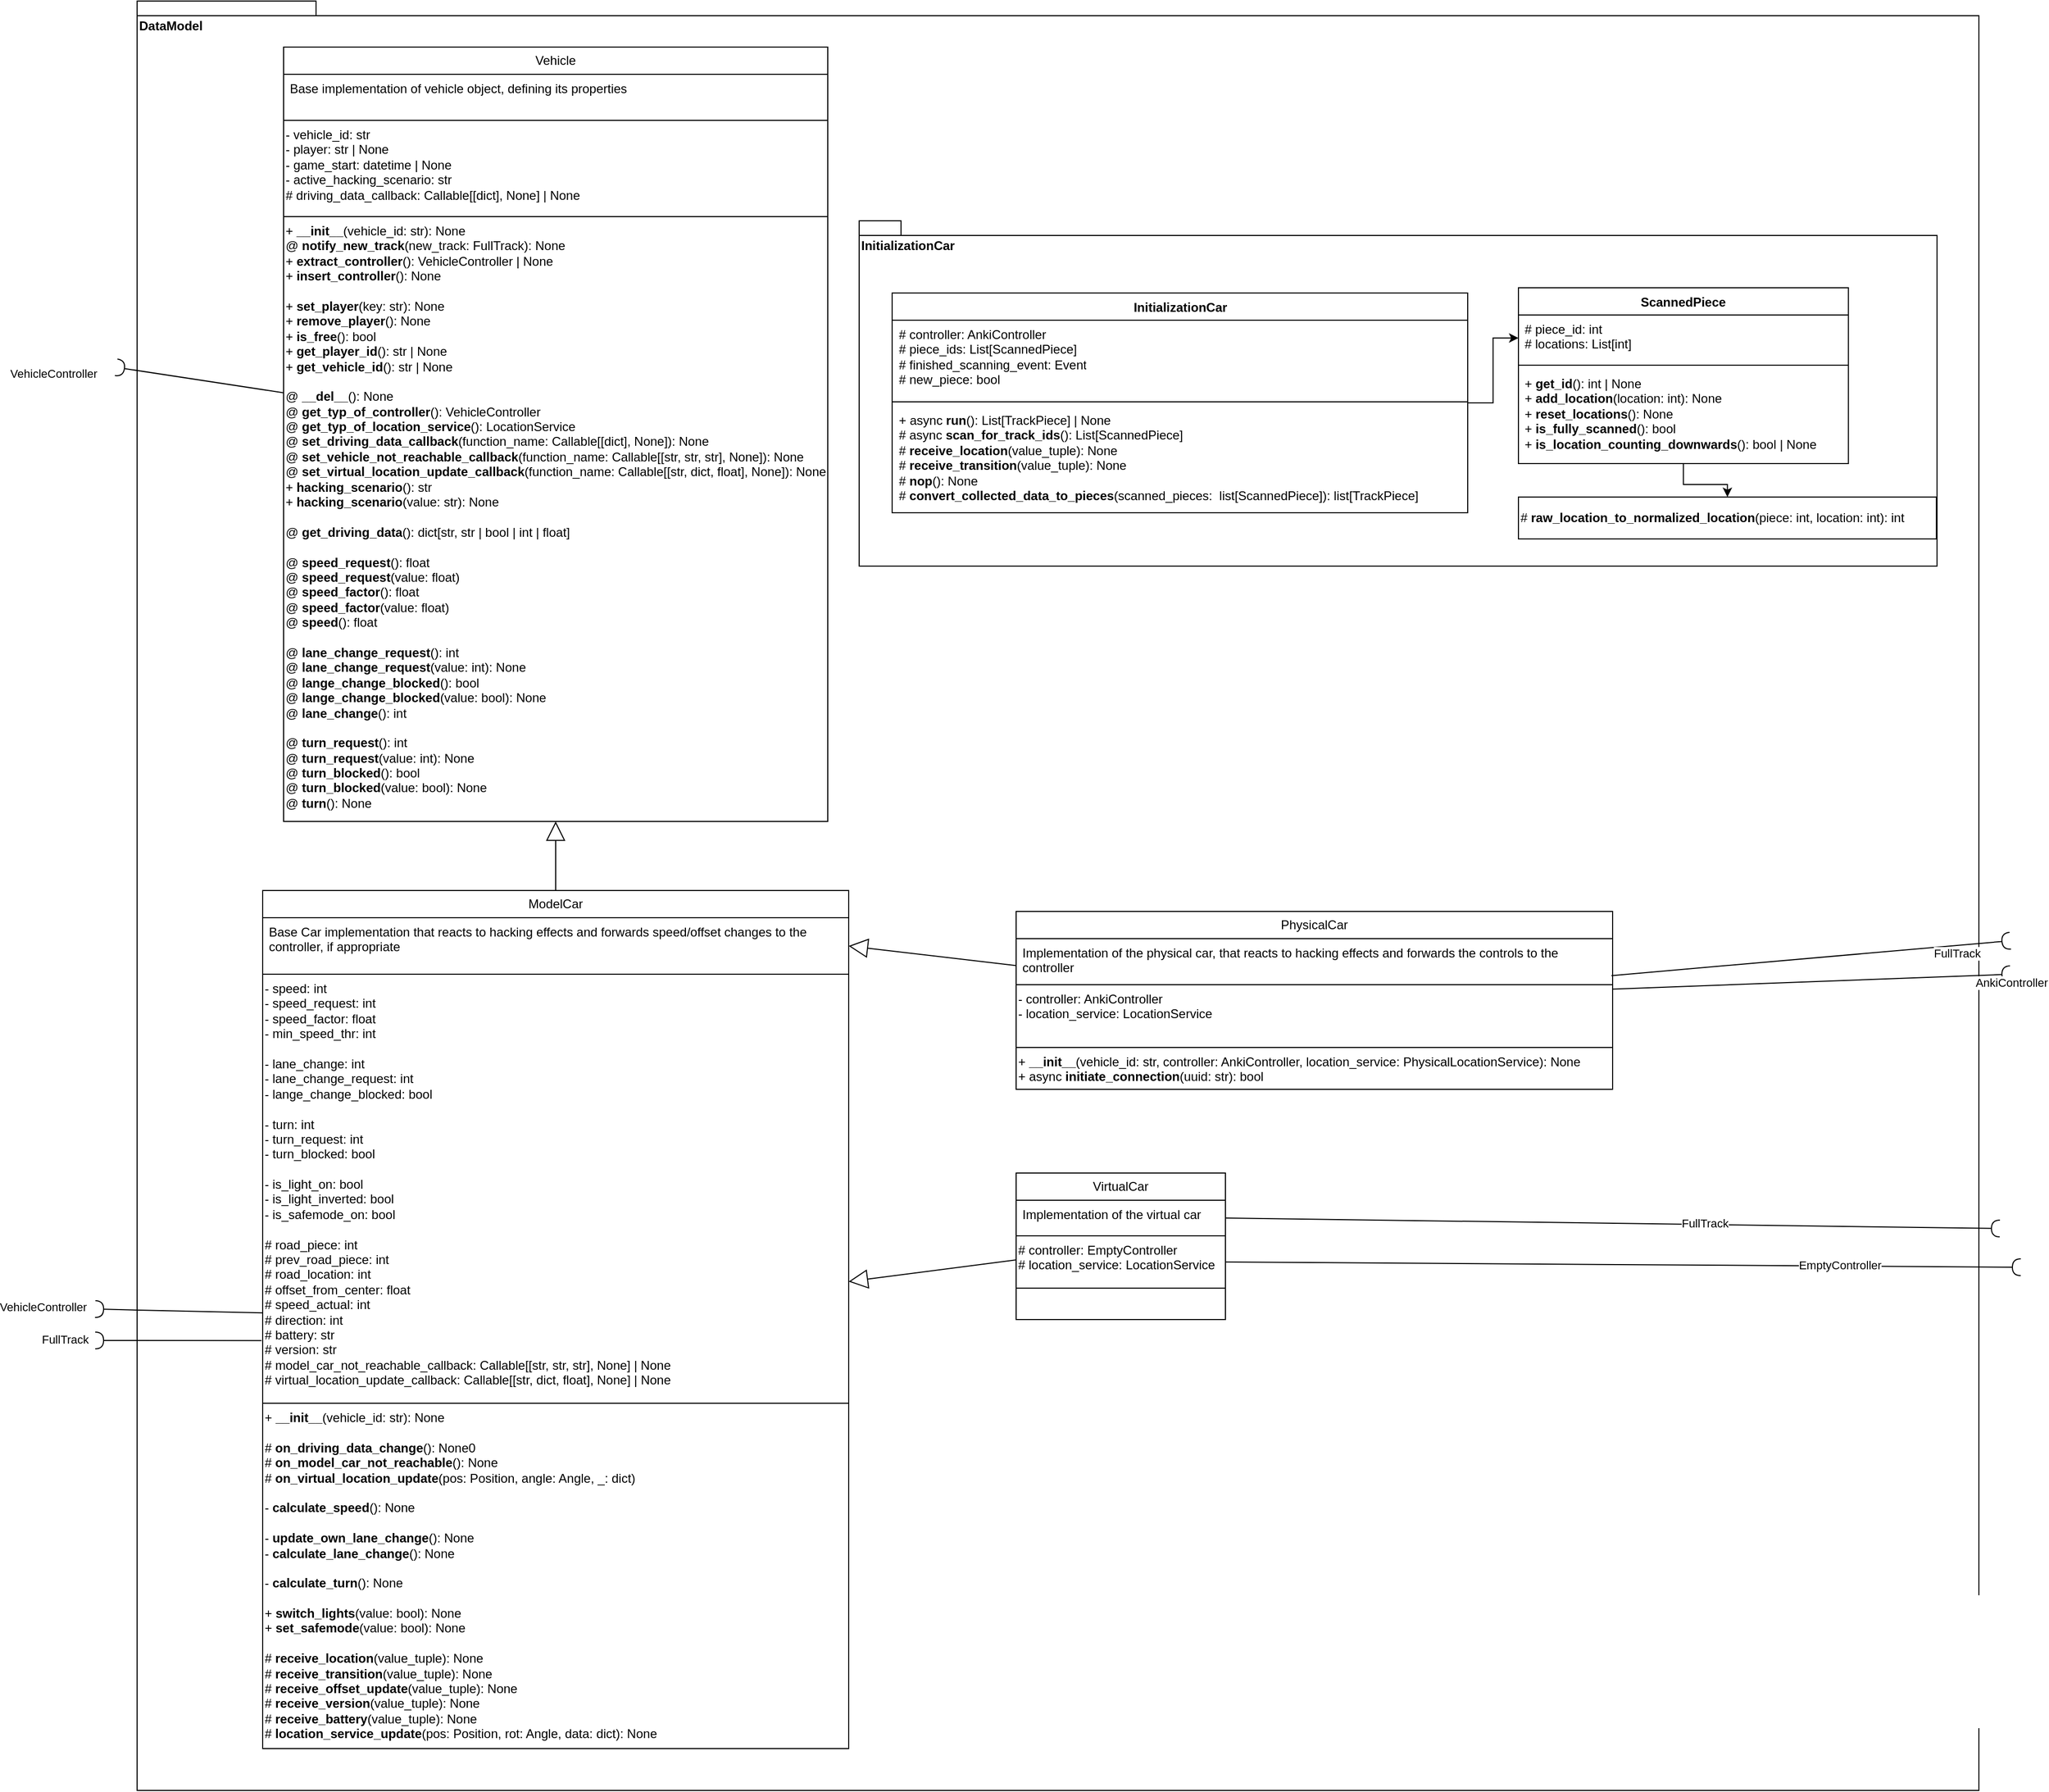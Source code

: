 <mxfile version="24.5.3" type="device">
  <diagram name="Seite-1" id="lv4e1EymGRjTfMo3LtVk">
    <mxGraphModel dx="8074" dy="3536" grid="1" gridSize="10" guides="1" tooltips="1" connect="1" arrows="1" fold="1" page="1" pageScale="1" pageWidth="1169" pageHeight="827" math="0" shadow="0">
      <root>
        <mxCell id="0" />
        <mxCell id="1" parent="0" />
        <mxCell id="RWERQ9epUvpY3rjrx78r-1" value="DataModel" style="shape=folder;fontStyle=1;spacingTop=10;tabWidth=40;tabHeight=14;tabPosition=left;html=1;whiteSpace=wrap;align=left;verticalAlign=top;" parent="1" vertex="1">
          <mxGeometry x="-1100" y="20" width="1760" height="1710" as="geometry" />
        </mxCell>
        <mxCell id="RWERQ9epUvpY3rjrx78r-2" value="ModelCar" style="swimlane;fontStyle=0;childLayout=stackLayout;horizontal=1;startSize=26;fillColor=none;horizontalStack=0;resizeParent=1;resizeParentMax=0;resizeLast=0;collapsible=1;marginBottom=0;whiteSpace=wrap;html=1;" parent="1" vertex="1">
          <mxGeometry x="-980" y="870" width="560" height="820" as="geometry" />
        </mxCell>
        <mxCell id="RWERQ9epUvpY3rjrx78r-3" value="&lt;div&gt;Base Car implementation that reacts to hacking effects and forwards speed/offset changes to&amp;nbsp;&lt;span style=&quot;background-color: initial;&quot;&gt;the controller, if appropriate&lt;/span&gt;&lt;/div&gt;" style="text;strokeColor=none;fillColor=none;align=left;verticalAlign=top;spacingLeft=4;spacingRight=4;overflow=hidden;rotatable=0;points=[[0,0.5],[1,0.5]];portConstraint=eastwest;whiteSpace=wrap;html=1;" parent="RWERQ9epUvpY3rjrx78r-2" vertex="1">
          <mxGeometry y="26" width="560" height="54" as="geometry" />
        </mxCell>
        <mxCell id="RWERQ9epUvpY3rjrx78r-4" value="&lt;div&gt;- speed: int&lt;/div&gt;&lt;div&gt;- speed_request: int&lt;/div&gt;&lt;div&gt;- speed_factor: float&lt;/div&gt;&lt;div&gt;- min_speed_thr: int&lt;/div&gt;&lt;div&gt;&lt;br&gt;&lt;/div&gt;&lt;div&gt;- lane_change: int&lt;/div&gt;&lt;div&gt;- lane_change_request: int&lt;/div&gt;&lt;div&gt;- lange_change_blocked: bool&lt;/div&gt;&lt;div&gt;&lt;br&gt;&lt;/div&gt;&lt;div&gt;- turn: int&lt;/div&gt;&lt;div&gt;- turn_request: int&lt;/div&gt;&lt;div&gt;- turn_blocked: bool&lt;/div&gt;&lt;div&gt;&lt;br&gt;&lt;/div&gt;&lt;div&gt;- is_light_on: bool&lt;/div&gt;&lt;div&gt;- is_light_inverted: bool&lt;/div&gt;&lt;div&gt;- is_safemode_on: bool&lt;/div&gt;&lt;div&gt;&lt;br&gt;&lt;/div&gt;&lt;div&gt;# road_piece: int&lt;/div&gt;&lt;div&gt;# prev_road_piece: int&lt;/div&gt;&lt;div&gt;# road_location: int&lt;/div&gt;&lt;div&gt;# offset_from_center: float&lt;/div&gt;&lt;div&gt;# speed_actual: int&lt;/div&gt;&lt;div&gt;# direction: int&lt;/div&gt;&lt;div&gt;# battery: str&lt;/div&gt;&lt;div&gt;# version: str&lt;/div&gt;&lt;div&gt;# model_car_not_reachable_callback: Callable[[str, str, str], None] | None&lt;/div&gt;&lt;div&gt;# virtual_location_update_callback: Callable[[str, dict, float], None] | None&lt;/div&gt;" style="html=1;whiteSpace=wrap;verticalAlign=top;align=left;" parent="RWERQ9epUvpY3rjrx78r-2" vertex="1">
          <mxGeometry y="80" width="560" height="410" as="geometry" />
        </mxCell>
        <mxCell id="RWERQ9epUvpY3rjrx78r-5" value="&lt;div&gt;+ &lt;b&gt;__init__&lt;/b&gt;(vehicle_id: str): None&lt;/div&gt;&lt;div&gt;&lt;br&gt;&lt;/div&gt;&lt;div&gt;&lt;span style=&quot;background-color: initial;&quot;&gt;# &lt;/span&gt;&lt;b style=&quot;background-color: initial;&quot;&gt;on_driving_data_change&lt;/b&gt;&lt;span style=&quot;background-color: initial;&quot;&gt;(): None0&lt;/span&gt;&lt;/div&gt;&lt;div&gt;# &lt;b&gt;on_model_car_not_reachable&lt;/b&gt;(): None&lt;/div&gt;&lt;div&gt;# &lt;b&gt;on_virtual_location_update&lt;/b&gt;(pos: Position, angle: Angle, _: dict)&lt;/div&gt;&lt;div&gt;&lt;br&gt;&lt;/div&gt;&lt;div&gt;- &lt;b&gt;calculate_speed&lt;/b&gt;(): None&lt;/div&gt;&lt;div&gt;&lt;br&gt;&lt;/div&gt;&lt;div&gt;- &lt;b&gt;update_own_lane_change&lt;/b&gt;(): None&lt;/div&gt;&lt;div&gt;- &lt;b&gt;calculate_lane_change&lt;/b&gt;(): None&lt;/div&gt;&lt;div&gt;&lt;br&gt;&lt;/div&gt;&lt;div&gt;- &lt;b&gt;calculate_turn&lt;/b&gt;(): None&lt;/div&gt;&lt;div&gt;&lt;br&gt;&lt;/div&gt;&lt;div&gt;+ &lt;b&gt;switch_lights&lt;/b&gt;(value: bool): None&lt;/div&gt;&lt;div&gt;+ &lt;b&gt;set_safemode&lt;/b&gt;(value: bool): None&lt;/div&gt;&lt;div&gt;&lt;br&gt;&lt;/div&gt;&lt;div&gt;#&lt;b&gt; receive_location&lt;/b&gt;(value_tuple): None&lt;/div&gt;&lt;div&gt;#&amp;nbsp;&lt;b&gt;receive_transition&lt;/b&gt;(value_tuple): None&lt;/div&gt;&lt;div&gt;#&amp;nbsp;&lt;b&gt;receive_offset_update&lt;/b&gt;(value_tuple): None&lt;/div&gt;&lt;div&gt;#&amp;nbsp;&lt;b&gt;receive_version&lt;/b&gt;(value_tuple): None&lt;/div&gt;&lt;div&gt;#&amp;nbsp;&lt;b&gt;receive_battery&lt;/b&gt;(value_tuple): None&lt;/div&gt;&lt;div&gt;# &lt;b&gt;location_service_update&lt;/b&gt;(pos: Position, rot: Angle, data: dict): None&lt;br&gt;&lt;/div&gt;" style="html=1;whiteSpace=wrap;verticalAlign=top;align=left;" parent="RWERQ9epUvpY3rjrx78r-2" vertex="1">
          <mxGeometry y="490" width="560" height="330" as="geometry" />
        </mxCell>
        <mxCell id="RWERQ9epUvpY3rjrx78r-6" value="PhysicalCar" style="swimlane;fontStyle=0;childLayout=stackLayout;horizontal=1;startSize=26;fillColor=none;horizontalStack=0;resizeParent=1;resizeParentMax=0;resizeLast=0;collapsible=1;marginBottom=0;whiteSpace=wrap;html=1;" parent="1" vertex="1">
          <mxGeometry x="-260" y="890" width="570" height="170" as="geometry" />
        </mxCell>
        <mxCell id="RWERQ9epUvpY3rjrx78r-7" value="Implementation of the physical car, that reacts to hacking effects and forwards the controls to the controller" style="text;strokeColor=none;fillColor=none;align=left;verticalAlign=top;spacingLeft=4;spacingRight=4;overflow=hidden;rotatable=0;points=[[0,0.5],[1,0.5]];portConstraint=eastwest;whiteSpace=wrap;html=1;" parent="RWERQ9epUvpY3rjrx78r-6" vertex="1">
          <mxGeometry y="26" width="570" height="44" as="geometry" />
        </mxCell>
        <mxCell id="RWERQ9epUvpY3rjrx78r-8" value="&lt;div&gt;&lt;span style=&quot;background-color: initial;&quot;&gt;- controller: AnkiController&lt;/span&gt;&lt;br&gt;&lt;/div&gt;&lt;div&gt;- location_service: LocationService&amp;nbsp;&lt;/div&gt;" style="html=1;whiteSpace=wrap;verticalAlign=top;align=left;" parent="RWERQ9epUvpY3rjrx78r-6" vertex="1">
          <mxGeometry y="70" width="570" height="60" as="geometry" />
        </mxCell>
        <mxCell id="RWERQ9epUvpY3rjrx78r-9" value="&lt;div&gt;+ &lt;b&gt;__init__&lt;/b&gt;(vehicle_id: str, controller: AnkiController, location_service: PhysicalLocationService): None&lt;/div&gt;&lt;div&gt;&lt;span style=&quot;background-color: initial;&quot;&gt;+ async &lt;/span&gt;&lt;b style=&quot;background-color: initial;&quot;&gt;initiate_connection&lt;/b&gt;&lt;span style=&quot;background-color: initial;&quot;&gt;(uuid: str): bool&lt;/span&gt;&lt;br&gt;&lt;/div&gt;&lt;div&gt;&lt;br&gt;&lt;/div&gt;" style="html=1;whiteSpace=wrap;verticalAlign=top;align=left;" parent="RWERQ9epUvpY3rjrx78r-6" vertex="1">
          <mxGeometry y="130" width="570" height="40" as="geometry" />
        </mxCell>
        <mxCell id="RWERQ9epUvpY3rjrx78r-10" value="Vehicle" style="swimlane;fontStyle=0;childLayout=stackLayout;horizontal=1;startSize=26;fillColor=none;horizontalStack=0;resizeParent=1;resizeParentMax=0;resizeLast=0;collapsible=1;marginBottom=0;whiteSpace=wrap;html=1;" parent="1" vertex="1">
          <mxGeometry x="-960" y="64" width="520" height="740" as="geometry" />
        </mxCell>
        <mxCell id="RWERQ9epUvpY3rjrx78r-11" value="Base implementation of vehicle object, defining its properties" style="text;strokeColor=none;fillColor=none;align=left;verticalAlign=top;spacingLeft=4;spacingRight=4;overflow=hidden;rotatable=0;points=[[0,0.5],[1,0.5]];portConstraint=eastwest;whiteSpace=wrap;html=1;" parent="RWERQ9epUvpY3rjrx78r-10" vertex="1">
          <mxGeometry y="26" width="520" height="44" as="geometry" />
        </mxCell>
        <mxCell id="RWERQ9epUvpY3rjrx78r-12" value="&lt;div&gt;&lt;span style=&quot;background-color: initial;&quot;&gt;- vehicle_id: str&lt;/span&gt;&lt;br&gt;&lt;/div&gt;&lt;div&gt;- player: str | None&lt;/div&gt;&lt;div&gt;- game_start: datetime | None&lt;/div&gt;&lt;div&gt;- active_hacking_scenario: str&lt;/div&gt;&lt;div&gt;# driving_data_callback: Callable[[dict], None] | None&lt;/div&gt;" style="html=1;whiteSpace=wrap;verticalAlign=top;align=left;" parent="RWERQ9epUvpY3rjrx78r-10" vertex="1">
          <mxGeometry y="70" width="520" height="92" as="geometry" />
        </mxCell>
        <mxCell id="RWERQ9epUvpY3rjrx78r-13" value="&lt;div&gt;+ &lt;b&gt;__init__&lt;/b&gt;(vehicle_id: str): None&lt;/div&gt;&lt;div&gt;&lt;div&gt;@&amp;nbsp;&lt;b&gt;notify_new_track&lt;/b&gt;(new_track: FullTrack): None&lt;br&gt;&lt;/div&gt;&lt;div&gt;+&amp;nbsp;&lt;b&gt;extract_controller&lt;/b&gt;(): VehicleController | None&lt;br&gt;+&amp;nbsp;&lt;b&gt;insert_controller&lt;/b&gt;(): None&lt;/div&gt;&lt;/div&gt;&lt;div&gt;&lt;br&gt;&lt;/div&gt;&lt;div&gt;&lt;div&gt;+&amp;nbsp;&lt;b&gt;set_player&lt;/b&gt;(key: str): None&lt;/div&gt;&lt;div&gt;+&amp;nbsp;&lt;b&gt;remove_player&lt;/b&gt;(): None&lt;/div&gt;&lt;div&gt;+&amp;nbsp;&lt;b&gt;is_free&lt;/b&gt;(): bool&lt;/div&gt;&lt;/div&gt;&lt;div&gt;+ &lt;b&gt;get_player_id&lt;/b&gt;(): str | None&lt;/div&gt;&lt;div&gt;+ &lt;b&gt;get_vehicle_id&lt;/b&gt;(): str | None&lt;/div&gt;&lt;div&gt;&lt;br&gt;&lt;/div&gt;&lt;div&gt;@ &lt;b&gt;__del__&lt;/b&gt;(): None&lt;/div&gt;&lt;div&gt;@ &lt;b&gt;get_typ_of_controller&lt;/b&gt;(): VehicleController&lt;/div&gt;&lt;div&gt;@ &lt;b&gt;get_typ_of_location_service&lt;/b&gt;():&amp;nbsp;LocationService&lt;/div&gt;&lt;div&gt;@ &lt;b&gt;set_driving_data_callback&lt;/b&gt;(function_name: Callable[[dict], None]): None&lt;/div&gt;&lt;div&gt;@ &lt;b&gt;set_vehicle_not_reachable_callback&lt;/b&gt;(function_name: Callable[[str, str, str], None]): None&lt;/div&gt;&lt;div&gt;@ &lt;b&gt;set_virtual_location_update_callback&lt;/b&gt;(function_name: Callable[[str, dict, float], None]): None&lt;/div&gt;&lt;div&gt;+ &lt;b&gt;hacking_scenario&lt;/b&gt;(): str&lt;/div&gt;&lt;div&gt;+ &lt;b&gt;hacking_scenario&lt;/b&gt;(value: str): None&lt;/div&gt;&lt;div&gt;&lt;br&gt;&lt;/div&gt;&lt;div&gt;@ &lt;b&gt;get_driving_data&lt;/b&gt;(): dict[str, str | bool | int | float]&lt;/div&gt;&lt;div&gt;&lt;br&gt;&lt;/div&gt;&lt;div&gt;@&lt;b&gt; speed_request&lt;/b&gt;(): float&lt;/div&gt;&lt;div&gt;@ &lt;b&gt;speed_request&lt;/b&gt;(value: float)&lt;/div&gt;&lt;div&gt;@ &lt;b&gt;speed_factor&lt;/b&gt;(): float&lt;/div&gt;&lt;div&gt;@ &lt;b&gt;speed_factor&lt;/b&gt;(value: float)&lt;/div&gt;&lt;div&gt;@ &lt;b&gt;speed&lt;/b&gt;(): float&lt;/div&gt;&lt;div&gt;&lt;br&gt;&lt;/div&gt;&lt;div&gt;@ &lt;b&gt;lane_change_request&lt;/b&gt;(): int&lt;/div&gt;&lt;div&gt;@ &lt;b&gt;lane_change_request&lt;/b&gt;(value: int): None&lt;/div&gt;&lt;div&gt;@ &lt;b&gt;lange_change_blocked&lt;/b&gt;(): bool&lt;/div&gt;&lt;div&gt;@ &lt;b&gt;lange_change_blocked&lt;/b&gt;(value: bool): None&lt;/div&gt;&lt;div&gt;@ &lt;b&gt;lane_change&lt;/b&gt;(): int&lt;/div&gt;&lt;div&gt;&lt;br&gt;&lt;/div&gt;&lt;div&gt;@ &lt;b&gt;turn_request&lt;/b&gt;(): int&lt;/div&gt;&lt;div&gt;@ &lt;b&gt;turn_request&lt;/b&gt;(value: int): None&lt;/div&gt;&lt;div&gt;@ &lt;b&gt;turn_blocked&lt;/b&gt;(): bool&lt;/div&gt;&lt;div&gt;@ &lt;b&gt;turn_blocked&lt;/b&gt;(value: bool): None&lt;/div&gt;&lt;div&gt;@ &lt;b&gt;turn&lt;/b&gt;(): None&lt;/div&gt;" style="html=1;whiteSpace=wrap;verticalAlign=top;align=left;" parent="RWERQ9epUvpY3rjrx78r-10" vertex="1">
          <mxGeometry y="162" width="520" height="578" as="geometry" />
        </mxCell>
        <mxCell id="RWERQ9epUvpY3rjrx78r-14" value="VirtualCar" style="swimlane;fontStyle=0;childLayout=stackLayout;horizontal=1;startSize=26;fillColor=none;horizontalStack=0;resizeParent=1;resizeParentMax=0;resizeLast=0;collapsible=1;marginBottom=0;whiteSpace=wrap;html=1;" parent="1" vertex="1">
          <mxGeometry x="-260" y="1140" width="200" height="140" as="geometry" />
        </mxCell>
        <mxCell id="RWERQ9epUvpY3rjrx78r-15" value="Implementation of the virtual car" style="text;strokeColor=none;fillColor=none;align=left;verticalAlign=top;spacingLeft=4;spacingRight=4;overflow=hidden;rotatable=0;points=[[0,0.5],[1,0.5]];portConstraint=eastwest;whiteSpace=wrap;html=1;" parent="RWERQ9epUvpY3rjrx78r-14" vertex="1">
          <mxGeometry y="26" width="200" height="34" as="geometry" />
        </mxCell>
        <mxCell id="RWERQ9epUvpY3rjrx78r-16" value="# controller: EmptyController&lt;div&gt;# location_service: LocationService&lt;br&gt;&lt;/div&gt;" style="html=1;whiteSpace=wrap;verticalAlign=top;align=left;" parent="RWERQ9epUvpY3rjrx78r-14" vertex="1">
          <mxGeometry y="60" width="200" height="50" as="geometry" />
        </mxCell>
        <mxCell id="RWERQ9epUvpY3rjrx78r-17" value="" style="html=1;whiteSpace=wrap;verticalAlign=top;align=left;" parent="RWERQ9epUvpY3rjrx78r-14" vertex="1">
          <mxGeometry y="110" width="200" height="30" as="geometry" />
        </mxCell>
        <mxCell id="RWERQ9epUvpY3rjrx78r-18" value="" style="endArrow=block;endSize=16;endFill=0;html=1;rounded=0;edgeStyle=orthogonalEdgeStyle;" parent="1" source="RWERQ9epUvpY3rjrx78r-2" target="RWERQ9epUvpY3rjrx78r-10" edge="1">
          <mxGeometry width="160" relative="1" as="geometry">
            <mxPoint x="-560" y="700" as="sourcePoint" />
            <mxPoint x="-1240" y="620" as="targetPoint" />
            <Array as="points" />
          </mxGeometry>
        </mxCell>
        <mxCell id="RWERQ9epUvpY3rjrx78r-19" value="" style="endArrow=block;endSize=16;endFill=0;html=1;rounded=0;" parent="1" source="RWERQ9epUvpY3rjrx78r-14" target="RWERQ9epUvpY3rjrx78r-2" edge="1">
          <mxGeometry width="160" relative="1" as="geometry">
            <mxPoint x="-778" y="980" as="sourcePoint" />
            <mxPoint x="-780" y="1382.5" as="targetPoint" />
          </mxGeometry>
        </mxCell>
        <mxCell id="RWERQ9epUvpY3rjrx78r-20" value="" style="rounded=0;orthogonalLoop=1;jettySize=auto;html=1;endArrow=halfCircle;endFill=0;endSize=6;strokeWidth=1;sketch=0;fontSize=12;curved=1;" parent="1" source="RWERQ9epUvpY3rjrx78r-10" edge="1">
          <mxGeometry relative="1" as="geometry">
            <mxPoint x="-1010" y="411.075" as="sourcePoint" />
            <mxPoint x="-1120" y="370" as="targetPoint" />
          </mxGeometry>
        </mxCell>
        <mxCell id="RWERQ9epUvpY3rjrx78r-21" value="VehicleController" style="edgeLabel;html=1;align=center;verticalAlign=middle;resizable=0;points=[];" parent="RWERQ9epUvpY3rjrx78r-20" vertex="1" connectable="0">
          <mxGeometry x="0.375" y="1" relative="1" as="geometry">
            <mxPoint x="-110" y="-3" as="offset" />
          </mxGeometry>
        </mxCell>
        <mxCell id="RWERQ9epUvpY3rjrx78r-22" value="" style="ellipse;whiteSpace=wrap;html=1;align=center;aspect=fixed;fillColor=none;strokeColor=none;resizable=0;perimeter=centerPerimeter;rotatable=0;allowArrows=0;points=[];outlineConnect=1;" parent="1" vertex="1">
          <mxGeometry x="-900" y="530" width="10" height="10" as="geometry" />
        </mxCell>
        <mxCell id="RWERQ9epUvpY3rjrx78r-23" value="" style="rounded=0;orthogonalLoop=1;jettySize=auto;html=1;endArrow=halfCircle;endFill=0;endSize=6;strokeWidth=1;sketch=0;fontSize=12;curved=1;exitX=1;exitY=0.5;exitDx=0;exitDy=0;" parent="1" source="RWERQ9epUvpY3rjrx78r-15" edge="1">
          <mxGeometry relative="1" as="geometry">
            <mxPoint x="-1140" y="2083.207" as="sourcePoint" />
            <mxPoint x="680" y="1193" as="targetPoint" />
          </mxGeometry>
        </mxCell>
        <mxCell id="RWERQ9epUvpY3rjrx78r-24" value="FullTrack" style="edgeLabel;html=1;align=center;verticalAlign=middle;resizable=0;points=[];" parent="RWERQ9epUvpY3rjrx78r-23" vertex="1" connectable="0">
          <mxGeometry x="0.425" y="2" relative="1" as="geometry">
            <mxPoint x="-70" as="offset" />
          </mxGeometry>
        </mxCell>
        <mxCell id="RWERQ9epUvpY3rjrx78r-25" value="" style="ellipse;whiteSpace=wrap;html=1;align=center;aspect=fixed;fillColor=none;strokeColor=none;resizable=0;perimeter=centerPerimeter;rotatable=0;allowArrows=0;points=[];outlineConnect=1;" parent="1" vertex="1">
          <mxGeometry x="-900" y="530" width="10" height="10" as="geometry" />
        </mxCell>
        <mxCell id="RWERQ9epUvpY3rjrx78r-26" value="" style="rounded=0;orthogonalLoop=1;jettySize=auto;html=1;endArrow=halfCircle;endFill=0;endSize=6;strokeWidth=1;sketch=0;fontSize=12;curved=1;" parent="1" source="RWERQ9epUvpY3rjrx78r-2" edge="1">
          <mxGeometry relative="1" as="geometry">
            <mxPoint x="-930" y="795.66" as="sourcePoint" />
            <mxPoint x="-1140" y="1270" as="targetPoint" />
          </mxGeometry>
        </mxCell>
        <mxCell id="RWERQ9epUvpY3rjrx78r-27" value="VehicleController" style="edgeLabel;html=1;align=center;verticalAlign=middle;resizable=0;points=[];" parent="RWERQ9epUvpY3rjrx78r-26" vertex="1" connectable="0">
          <mxGeometry x="0.375" y="1" relative="1" as="geometry">
            <mxPoint x="-100" y="-4" as="offset" />
          </mxGeometry>
        </mxCell>
        <mxCell id="RWERQ9epUvpY3rjrx78r-28" value="" style="rounded=0;orthogonalLoop=1;jettySize=auto;html=1;endArrow=halfCircle;endFill=0;endSize=6;strokeWidth=1;sketch=0;fontSize=12;curved=1;exitX=-0.002;exitY=0.854;exitDx=0;exitDy=0;exitPerimeter=0;" parent="1" source="RWERQ9epUvpY3rjrx78r-4" edge="1">
          <mxGeometry relative="1" as="geometry">
            <mxPoint x="-910" y="820" as="sourcePoint" />
            <mxPoint x="-1140" y="1300" as="targetPoint" />
          </mxGeometry>
        </mxCell>
        <mxCell id="RWERQ9epUvpY3rjrx78r-29" value="FullTrack" style="edgeLabel;html=1;align=center;verticalAlign=middle;resizable=0;points=[];" parent="RWERQ9epUvpY3rjrx78r-28" vertex="1" connectable="0">
          <mxGeometry x="0.425" y="2" relative="1" as="geometry">
            <mxPoint x="-75" y="-3" as="offset" />
          </mxGeometry>
        </mxCell>
        <mxCell id="RWERQ9epUvpY3rjrx78r-30" value="" style="rounded=0;orthogonalLoop=1;jettySize=auto;html=1;endArrow=halfCircle;endFill=0;endSize=6;strokeWidth=1;sketch=0;fontSize=12;curved=1;" parent="1" source="RWERQ9epUvpY3rjrx78r-6" edge="1">
          <mxGeometry relative="1" as="geometry">
            <mxPoint x="-385" y="1905" as="sourcePoint" />
            <mxPoint x="690" y="950" as="targetPoint" />
          </mxGeometry>
        </mxCell>
        <mxCell id="RWERQ9epUvpY3rjrx78r-31" value="AnkiController" style="edgeLabel;html=1;align=center;verticalAlign=middle;resizable=0;points=[];" parent="RWERQ9epUvpY3rjrx78r-30" vertex="1" connectable="0">
          <mxGeometry x="0.652" y="1" relative="1" as="geometry">
            <mxPoint x="67" y="6" as="offset" />
          </mxGeometry>
        </mxCell>
        <mxCell id="RWERQ9epUvpY3rjrx78r-32" value="" style="ellipse;whiteSpace=wrap;html=1;align=center;aspect=fixed;fillColor=none;strokeColor=none;resizable=0;perimeter=centerPerimeter;rotatable=0;allowArrows=0;points=[];outlineConnect=1;" parent="1" vertex="1">
          <mxGeometry x="-840" y="840" width="10" height="10" as="geometry" />
        </mxCell>
        <mxCell id="RWERQ9epUvpY3rjrx78r-33" value="" style="rounded=0;orthogonalLoop=1;jettySize=auto;html=1;endArrow=halfCircle;endFill=0;endSize=6;strokeWidth=1;sketch=0;fontSize=12;curved=1;exitX=0.998;exitY=0.804;exitDx=0;exitDy=0;exitPerimeter=0;" parent="1" source="RWERQ9epUvpY3rjrx78r-7" edge="1">
          <mxGeometry relative="1" as="geometry">
            <mxPoint x="-471" y="1890" as="sourcePoint" />
            <mxPoint x="690" y="918" as="targetPoint" />
          </mxGeometry>
        </mxCell>
        <mxCell id="RWERQ9epUvpY3rjrx78r-34" value="FullTrack" style="edgeLabel;html=1;align=center;verticalAlign=middle;resizable=0;points=[];" parent="RWERQ9epUvpY3rjrx78r-33" vertex="1" connectable="0">
          <mxGeometry x="0.425" y="2" relative="1" as="geometry">
            <mxPoint x="59" y="4" as="offset" />
          </mxGeometry>
        </mxCell>
        <mxCell id="RWERQ9epUvpY3rjrx78r-35" value="" style="rounded=0;orthogonalLoop=1;jettySize=auto;html=1;endArrow=halfCircle;endFill=0;endSize=6;strokeWidth=1;sketch=0;fontSize=12;curved=1;exitX=1;exitY=0.5;exitDx=0;exitDy=0;" parent="1" source="RWERQ9epUvpY3rjrx78r-16" edge="1">
          <mxGeometry relative="1" as="geometry">
            <mxPoint x="-1136.22" y="2098.094" as="sourcePoint" />
            <mxPoint x="700" y="1230" as="targetPoint" />
          </mxGeometry>
        </mxCell>
        <mxCell id="RWERQ9epUvpY3rjrx78r-36" value="EmptyController" style="edgeLabel;html=1;align=center;verticalAlign=middle;resizable=0;points=[];" parent="RWERQ9epUvpY3rjrx78r-35" vertex="1" connectable="0">
          <mxGeometry x="0.676" relative="1" as="geometry">
            <mxPoint x="-50" y="-1" as="offset" />
          </mxGeometry>
        </mxCell>
        <mxCell id="RWERQ9epUvpY3rjrx78r-37" value="" style="ellipse;whiteSpace=wrap;html=1;align=center;aspect=fixed;fillColor=none;strokeColor=none;resizable=0;perimeter=centerPerimeter;rotatable=0;allowArrows=0;points=[];outlineConnect=1;" parent="1" vertex="1">
          <mxGeometry x="-640" y="800" width="10" height="10" as="geometry" />
        </mxCell>
        <mxCell id="RWERQ9epUvpY3rjrx78r-38" value="" style="endArrow=block;endSize=16;endFill=0;html=1;rounded=0;entryX=1;entryY=0.5;entryDx=0;entryDy=0;" parent="1" source="RWERQ9epUvpY3rjrx78r-6" target="RWERQ9epUvpY3rjrx78r-3" edge="1">
          <mxGeometry width="160" relative="1" as="geometry">
            <mxPoint x="-549.58" y="1258.03" as="sourcePoint" />
            <mxPoint x="-580" y="1399.348" as="targetPoint" />
            <Array as="points" />
          </mxGeometry>
        </mxCell>
        <mxCell id="WbXBVxSet6s21dV8RhPH-16" value="" style="group" vertex="1" connectable="0" parent="1">
          <mxGeometry x="-410" y="230" width="1030" height="330" as="geometry" />
        </mxCell>
        <mxCell id="WbXBVxSet6s21dV8RhPH-15" value="InitializationCar" style="shape=folder;fontStyle=1;spacingTop=10;tabWidth=40;tabHeight=14;tabPosition=left;html=1;whiteSpace=wrap;align=left;verticalAlign=top;" vertex="1" parent="WbXBVxSet6s21dV8RhPH-16">
          <mxGeometry width="1030" height="330" as="geometry" />
        </mxCell>
        <mxCell id="WbXBVxSet6s21dV8RhPH-12" style="edgeStyle=orthogonalEdgeStyle;rounded=0;orthogonalLoop=1;jettySize=auto;html=1;" edge="1" parent="WbXBVxSet6s21dV8RhPH-16" source="WbXBVxSet6s21dV8RhPH-4" target="WbXBVxSet6s21dV8RhPH-9">
          <mxGeometry relative="1" as="geometry" />
        </mxCell>
        <mxCell id="WbXBVxSet6s21dV8RhPH-4" value="InitializationCar" style="swimlane;fontStyle=1;align=center;verticalAlign=top;childLayout=stackLayout;horizontal=1;startSize=26;horizontalStack=0;resizeParent=1;resizeParentMax=0;resizeLast=0;collapsible=1;marginBottom=0;whiteSpace=wrap;html=1;" vertex="1" parent="WbXBVxSet6s21dV8RhPH-16">
          <mxGeometry x="31.531" y="69" width="550" height="210" as="geometry" />
        </mxCell>
        <mxCell id="WbXBVxSet6s21dV8RhPH-5" value="# controller: AnkiController&lt;div&gt;#&amp;nbsp;piece_ids: List[ScannedPiece]&lt;/div&gt;&lt;div&gt;#&amp;nbsp;finished_scanning_event: Event&lt;/div&gt;&lt;div&gt;#&amp;nbsp;new_piece: bool&lt;/div&gt;" style="text;strokeColor=none;fillColor=none;align=left;verticalAlign=top;spacingLeft=4;spacingRight=4;overflow=hidden;rotatable=0;points=[[0,0.5],[1,0.5]];portConstraint=eastwest;whiteSpace=wrap;html=1;" vertex="1" parent="WbXBVxSet6s21dV8RhPH-4">
          <mxGeometry y="26" width="550" height="74" as="geometry" />
        </mxCell>
        <mxCell id="WbXBVxSet6s21dV8RhPH-6" value="" style="line;strokeWidth=1;fillColor=none;align=left;verticalAlign=middle;spacingTop=-1;spacingLeft=3;spacingRight=3;rotatable=0;labelPosition=right;points=[];portConstraint=eastwest;strokeColor=inherit;" vertex="1" parent="WbXBVxSet6s21dV8RhPH-4">
          <mxGeometry y="100" width="550" height="8" as="geometry" />
        </mxCell>
        <mxCell id="WbXBVxSet6s21dV8RhPH-7" value="+ async &lt;b&gt;run&lt;/b&gt;(): List[TrackPiece] | None&lt;div&gt;#&amp;nbsp;async &lt;b&gt;scan_for_track_ids&lt;/b&gt;(): List[ScannedPiece]&lt;/div&gt;&lt;div&gt;# &lt;b&gt;receive_location&lt;/b&gt;(value_tuple): None&lt;br&gt;#&amp;nbsp;&lt;b&gt;receive_transition&lt;/b&gt;(value_tuple): None&lt;/div&gt;&lt;div&gt;# &lt;b&gt;nop&lt;/b&gt;(): None&lt;br&gt;&lt;/div&gt;&lt;div&gt;# &lt;b&gt;convert_collected_data_to_pieces&lt;/b&gt;(scanned_pieces:&amp;nbsp; list[ScannedPiece]): list[TrackPiece]&lt;br&gt;&lt;/div&gt;" style="text;strokeColor=none;fillColor=none;align=left;verticalAlign=top;spacingLeft=4;spacingRight=4;overflow=hidden;rotatable=0;points=[[0,0.5],[1,0.5]];portConstraint=eastwest;whiteSpace=wrap;html=1;" vertex="1" parent="WbXBVxSet6s21dV8RhPH-4">
          <mxGeometry y="108" width="550" height="102" as="geometry" />
        </mxCell>
        <mxCell id="WbXBVxSet6s21dV8RhPH-14" style="edgeStyle=orthogonalEdgeStyle;rounded=0;orthogonalLoop=1;jettySize=auto;html=1;" edge="1" parent="WbXBVxSet6s21dV8RhPH-16" source="WbXBVxSet6s21dV8RhPH-8" target="WbXBVxSet6s21dV8RhPH-13">
          <mxGeometry relative="1" as="geometry" />
        </mxCell>
        <mxCell id="WbXBVxSet6s21dV8RhPH-8" value="ScannedPiece" style="swimlane;fontStyle=1;align=center;verticalAlign=top;childLayout=stackLayout;horizontal=1;startSize=26;horizontalStack=0;resizeParent=1;resizeParentMax=0;resizeLast=0;collapsible=1;marginBottom=0;whiteSpace=wrap;html=1;" vertex="1" parent="WbXBVxSet6s21dV8RhPH-16">
          <mxGeometry x="630.001" y="64" width="315.306" height="168" as="geometry" />
        </mxCell>
        <mxCell id="WbXBVxSet6s21dV8RhPH-9" value="# piece_id: int&lt;div&gt;# locations: List[int]&lt;br&gt;&lt;/div&gt;" style="text;strokeColor=none;fillColor=none;align=left;verticalAlign=top;spacingLeft=4;spacingRight=4;overflow=hidden;rotatable=0;points=[[0,0.5],[1,0.5]];portConstraint=eastwest;whiteSpace=wrap;html=1;" vertex="1" parent="WbXBVxSet6s21dV8RhPH-8">
          <mxGeometry y="26" width="315.306" height="44" as="geometry" />
        </mxCell>
        <mxCell id="WbXBVxSet6s21dV8RhPH-10" value="" style="line;strokeWidth=1;fillColor=none;align=left;verticalAlign=middle;spacingTop=-1;spacingLeft=3;spacingRight=3;rotatable=0;labelPosition=right;points=[];portConstraint=eastwest;strokeColor=inherit;" vertex="1" parent="WbXBVxSet6s21dV8RhPH-8">
          <mxGeometry y="70" width="315.306" height="8" as="geometry" />
        </mxCell>
        <mxCell id="WbXBVxSet6s21dV8RhPH-11" value="+ &lt;b&gt;get_id&lt;/b&gt;():&amp;nbsp;&lt;span style=&quot;background-color: initial;&quot;&gt;int | None&lt;/span&gt;&lt;div&gt;&lt;span style=&quot;background-color: initial;&quot;&gt;+&amp;nbsp;&lt;/span&gt;&lt;span style=&quot;background-color: initial;&quot;&gt;&lt;b&gt;add_location&lt;/b&gt;(location: int): None&lt;/span&gt;&lt;/div&gt;&lt;div&gt;&lt;span style=&quot;background-color: initial;&quot;&gt;+ &lt;b&gt;reset_locations&lt;/b&gt;(): None&lt;br&gt;&lt;/span&gt;&lt;/div&gt;&lt;div&gt;&lt;span style=&quot;background-color: initial;&quot;&gt;+&amp;nbsp;&lt;/span&gt;&lt;span style=&quot;background-color: initial;&quot;&gt;&lt;b&gt;is_fully_scanned&lt;/b&gt;(): bool&lt;/span&gt;&lt;/div&gt;&lt;div&gt;&lt;span style=&quot;background-color: initial;&quot;&gt;+&amp;nbsp;&lt;/span&gt;&lt;span style=&quot;background-color: initial;&quot;&gt;&lt;b&gt;is_location_counting_downwards&lt;/b&gt;(): bool | None&lt;/span&gt;&lt;/div&gt;" style="text;strokeColor=none;fillColor=none;align=left;verticalAlign=top;spacingLeft=4;spacingRight=4;overflow=hidden;rotatable=0;points=[[0,0.5],[1,0.5]];portConstraint=eastwest;whiteSpace=wrap;html=1;" vertex="1" parent="WbXBVxSet6s21dV8RhPH-8">
          <mxGeometry y="78" width="315.306" height="90" as="geometry" />
        </mxCell>
        <mxCell id="WbXBVxSet6s21dV8RhPH-13" value="# &lt;b&gt;raw_location_to_normalized_location&lt;/b&gt;(piece: int, location: int): int" style="rounded=0;whiteSpace=wrap;html=1;align=left;" vertex="1" parent="WbXBVxSet6s21dV8RhPH-16">
          <mxGeometry x="630.001" y="264" width="399.388" height="40" as="geometry" />
        </mxCell>
      </root>
    </mxGraphModel>
  </diagram>
</mxfile>
